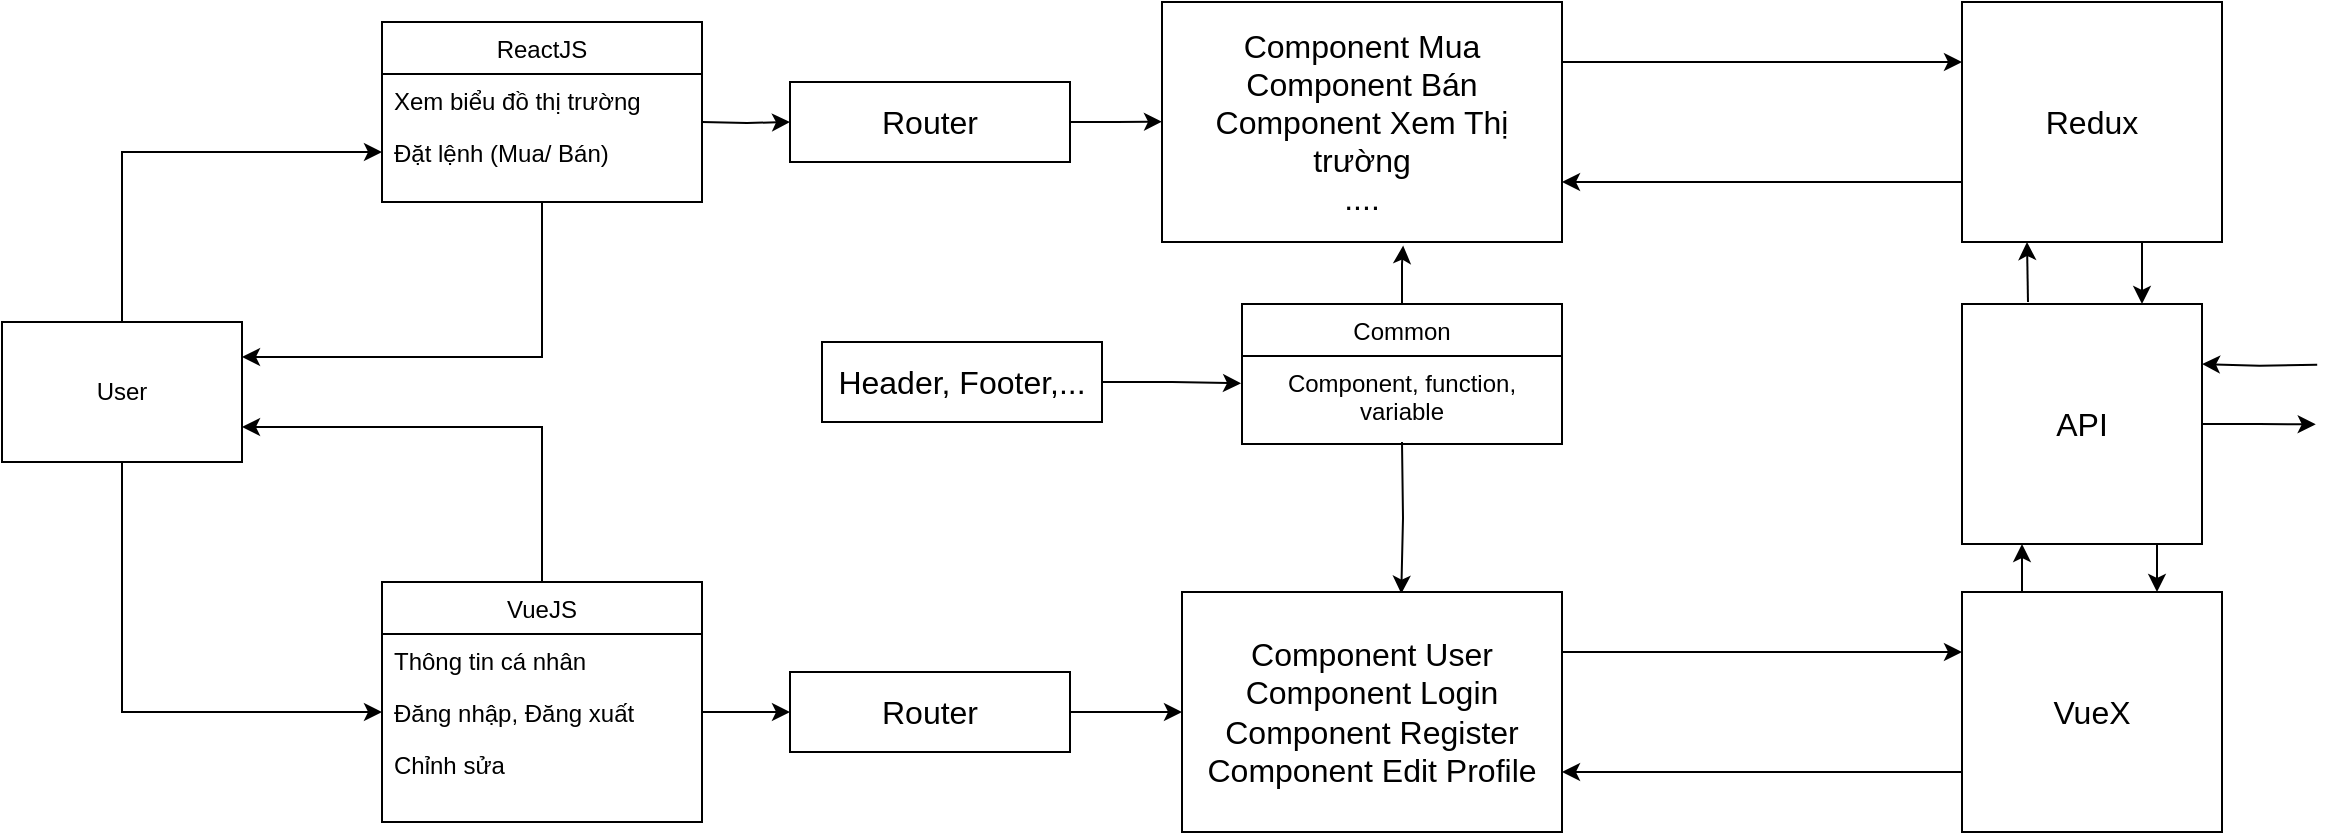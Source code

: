 <mxfile version="15.8.7" type="github">
  <diagram id="C5RBs43oDa-KdzZeNtuy" name="Page-1">
    <mxGraphModel dx="1221" dy="672" grid="1" gridSize="10" guides="1" tooltips="1" connect="1" arrows="1" fold="1" page="1" pageScale="1" pageWidth="827" pageHeight="1169" math="0" shadow="0">
      <root>
        <mxCell id="WIyWlLk6GJQsqaUBKTNV-0" />
        <mxCell id="WIyWlLk6GJQsqaUBKTNV-1" parent="WIyWlLk6GJQsqaUBKTNV-0" />
        <mxCell id="L9G7UZA-Zq7kuef2tqRc-51" style="edgeStyle=orthogonalEdgeStyle;rounded=0;orthogonalLoop=1;jettySize=auto;html=1;entryX=1;entryY=0.25;entryDx=0;entryDy=0;fontSize=16;exitX=0.5;exitY=1;exitDx=0;exitDy=0;" edge="1" parent="WIyWlLk6GJQsqaUBKTNV-1" source="zkfFHV4jXpPFQw0GAbJ--6" target="L9G7UZA-Zq7kuef2tqRc-0">
          <mxGeometry relative="1" as="geometry" />
        </mxCell>
        <mxCell id="zkfFHV4jXpPFQw0GAbJ--6" value="ReactJS" style="swimlane;fontStyle=0;align=center;verticalAlign=top;childLayout=stackLayout;horizontal=1;startSize=26;horizontalStack=0;resizeParent=1;resizeLast=0;collapsible=1;marginBottom=0;rounded=0;shadow=0;strokeWidth=1;" parent="WIyWlLk6GJQsqaUBKTNV-1" vertex="1">
          <mxGeometry x="210" y="60" width="160" height="90" as="geometry">
            <mxRectangle x="130" y="380" width="160" height="26" as="alternateBounds" />
          </mxGeometry>
        </mxCell>
        <mxCell id="zkfFHV4jXpPFQw0GAbJ--7" value="Xem biểu đồ thị trường" style="text;align=left;verticalAlign=top;spacingLeft=4;spacingRight=4;overflow=hidden;rotatable=0;points=[[0,0.5],[1,0.5]];portConstraint=eastwest;" parent="zkfFHV4jXpPFQw0GAbJ--6" vertex="1">
          <mxGeometry y="26" width="160" height="26" as="geometry" />
        </mxCell>
        <mxCell id="zkfFHV4jXpPFQw0GAbJ--8" value="Đặt lệnh (Mua/ Bán)" style="text;align=left;verticalAlign=top;spacingLeft=4;spacingRight=4;overflow=hidden;rotatable=0;points=[[0,0.5],[1,0.5]];portConstraint=eastwest;rounded=0;shadow=0;html=0;" parent="zkfFHV4jXpPFQw0GAbJ--6" vertex="1">
          <mxGeometry y="52" width="160" height="26" as="geometry" />
        </mxCell>
        <mxCell id="L9G7UZA-Zq7kuef2tqRc-11" value="" style="edgeStyle=orthogonalEdgeStyle;rounded=0;orthogonalLoop=1;jettySize=auto;html=1;fontSize=16;entryX=0.577;entryY=0.007;entryDx=0;entryDy=0;entryPerimeter=0;" edge="1" parent="WIyWlLk6GJQsqaUBKTNV-1" target="L9G7UZA-Zq7kuef2tqRc-36">
          <mxGeometry relative="1" as="geometry">
            <mxPoint x="720" y="270" as="sourcePoint" />
          </mxGeometry>
        </mxCell>
        <mxCell id="L9G7UZA-Zq7kuef2tqRc-47" style="edgeStyle=orthogonalEdgeStyle;rounded=0;orthogonalLoop=1;jettySize=auto;html=1;entryX=0.603;entryY=1.015;entryDx=0;entryDy=0;entryPerimeter=0;fontSize=16;" edge="1" parent="WIyWlLk6GJQsqaUBKTNV-1" source="zkfFHV4jXpPFQw0GAbJ--13" target="L9G7UZA-Zq7kuef2tqRc-24">
          <mxGeometry relative="1" as="geometry" />
        </mxCell>
        <mxCell id="zkfFHV4jXpPFQw0GAbJ--13" value="Common&#xa;" style="swimlane;fontStyle=0;align=center;verticalAlign=top;childLayout=stackLayout;horizontal=1;startSize=26;horizontalStack=0;resizeParent=1;resizeLast=0;collapsible=1;marginBottom=0;rounded=0;shadow=0;strokeWidth=1;" parent="WIyWlLk6GJQsqaUBKTNV-1" vertex="1">
          <mxGeometry x="640" y="201" width="160" height="70" as="geometry">
            <mxRectangle x="340" y="380" width="170" height="26" as="alternateBounds" />
          </mxGeometry>
        </mxCell>
        <mxCell id="zkfFHV4jXpPFQw0GAbJ--14" value="Component, function,&#xa;variable&#xa;" style="text;align=center;verticalAlign=top;spacingLeft=4;spacingRight=4;overflow=hidden;rotatable=0;points=[[0,0.5],[1,0.5]];portConstraint=eastwest;" parent="zkfFHV4jXpPFQw0GAbJ--13" vertex="1">
          <mxGeometry y="26" width="160" height="44" as="geometry" />
        </mxCell>
        <mxCell id="L9G7UZA-Zq7kuef2tqRc-48" style="edgeStyle=orthogonalEdgeStyle;rounded=0;orthogonalLoop=1;jettySize=auto;html=1;entryX=0;entryY=0.5;entryDx=0;entryDy=0;fontSize=16;" edge="1" parent="WIyWlLk6GJQsqaUBKTNV-1" source="L9G7UZA-Zq7kuef2tqRc-0" target="L9G7UZA-Zq7kuef2tqRc-10">
          <mxGeometry relative="1" as="geometry" />
        </mxCell>
        <mxCell id="L9G7UZA-Zq7kuef2tqRc-50" style="edgeStyle=orthogonalEdgeStyle;rounded=0;orthogonalLoop=1;jettySize=auto;html=1;entryX=0;entryY=0.5;entryDx=0;entryDy=0;fontSize=16;" edge="1" parent="WIyWlLk6GJQsqaUBKTNV-1" source="L9G7UZA-Zq7kuef2tqRc-0" target="zkfFHV4jXpPFQw0GAbJ--8">
          <mxGeometry relative="1" as="geometry" />
        </mxCell>
        <mxCell id="L9G7UZA-Zq7kuef2tqRc-0" value="User" style="rounded=0;whiteSpace=wrap;html=1;" vertex="1" parent="WIyWlLk6GJQsqaUBKTNV-1">
          <mxGeometry x="20" y="210" width="120" height="70" as="geometry" />
        </mxCell>
        <mxCell id="L9G7UZA-Zq7kuef2tqRc-52" style="edgeStyle=orthogonalEdgeStyle;rounded=0;orthogonalLoop=1;jettySize=auto;html=1;entryX=1;entryY=0.75;entryDx=0;entryDy=0;fontSize=16;exitX=0.5;exitY=0;exitDx=0;exitDy=0;" edge="1" parent="WIyWlLk6GJQsqaUBKTNV-1" source="L9G7UZA-Zq7kuef2tqRc-8" target="L9G7UZA-Zq7kuef2tqRc-0">
          <mxGeometry relative="1" as="geometry" />
        </mxCell>
        <mxCell id="L9G7UZA-Zq7kuef2tqRc-8" value="VueJS" style="swimlane;fontStyle=0;align=center;verticalAlign=top;childLayout=stackLayout;horizontal=1;startSize=26;horizontalStack=0;resizeParent=1;resizeLast=0;collapsible=1;marginBottom=0;rounded=0;shadow=0;strokeWidth=1;" vertex="1" parent="WIyWlLk6GJQsqaUBKTNV-1">
          <mxGeometry x="210" y="340" width="160" height="120" as="geometry">
            <mxRectangle x="130" y="380" width="160" height="26" as="alternateBounds" />
          </mxGeometry>
        </mxCell>
        <mxCell id="L9G7UZA-Zq7kuef2tqRc-9" value="Thông tin cá nhân" style="text;align=left;verticalAlign=top;spacingLeft=4;spacingRight=4;overflow=hidden;rotatable=0;points=[[0,0.5],[1,0.5]];portConstraint=eastwest;" vertex="1" parent="L9G7UZA-Zq7kuef2tqRc-8">
          <mxGeometry y="26" width="160" height="26" as="geometry" />
        </mxCell>
        <mxCell id="L9G7UZA-Zq7kuef2tqRc-10" value="Đăng nhập, Đăng xuất&#xa;" style="text;align=left;verticalAlign=top;spacingLeft=4;spacingRight=4;overflow=hidden;rotatable=0;points=[[0,0.5],[1,0.5]];portConstraint=eastwest;rounded=0;shadow=0;html=0;" vertex="1" parent="L9G7UZA-Zq7kuef2tqRc-8">
          <mxGeometry y="52" width="160" height="26" as="geometry" />
        </mxCell>
        <mxCell id="L9G7UZA-Zq7kuef2tqRc-12" value="Chỉnh sửa" style="text;align=left;verticalAlign=top;spacingLeft=4;spacingRight=4;overflow=hidden;rotatable=0;points=[[0,0.5],[1,0.5]];portConstraint=eastwest;rounded=0;shadow=0;html=0;" vertex="1" parent="L9G7UZA-Zq7kuef2tqRc-8">
          <mxGeometry y="78" width="160" height="26" as="geometry" />
        </mxCell>
        <mxCell id="L9G7UZA-Zq7kuef2tqRc-46" style="edgeStyle=orthogonalEdgeStyle;rounded=0;orthogonalLoop=1;jettySize=auto;html=1;entryX=-0.003;entryY=0.31;entryDx=0;entryDy=0;fontSize=16;entryPerimeter=0;" edge="1" parent="WIyWlLk6GJQsqaUBKTNV-1" source="L9G7UZA-Zq7kuef2tqRc-15" target="zkfFHV4jXpPFQw0GAbJ--14">
          <mxGeometry relative="1" as="geometry" />
        </mxCell>
        <mxCell id="L9G7UZA-Zq7kuef2tqRc-15" value="Header, Footer,...&lt;br&gt;" style="rounded=0;whiteSpace=wrap;html=1;fontSize=16;" vertex="1" parent="WIyWlLk6GJQsqaUBKTNV-1">
          <mxGeometry x="430" y="220" width="140" height="40" as="geometry" />
        </mxCell>
        <mxCell id="L9G7UZA-Zq7kuef2tqRc-23" style="edgeStyle=orthogonalEdgeStyle;rounded=0;orthogonalLoop=1;jettySize=auto;html=1;exitX=1;exitY=0.5;exitDx=0;exitDy=0;fontSize=16;" edge="1" parent="WIyWlLk6GJQsqaUBKTNV-1" source="L9G7UZA-Zq7kuef2tqRc-18">
          <mxGeometry relative="1" as="geometry">
            <mxPoint x="600" y="109.833" as="targetPoint" />
          </mxGeometry>
        </mxCell>
        <mxCell id="L9G7UZA-Zq7kuef2tqRc-18" value="Router" style="rounded=0;whiteSpace=wrap;html=1;fontSize=16;" vertex="1" parent="WIyWlLk6GJQsqaUBKTNV-1">
          <mxGeometry x="414" y="90" width="140" height="40" as="geometry" />
        </mxCell>
        <mxCell id="L9G7UZA-Zq7kuef2tqRc-21" style="edgeStyle=orthogonalEdgeStyle;rounded=0;orthogonalLoop=1;jettySize=auto;html=1;entryX=0;entryY=0.5;entryDx=0;entryDy=0;fontSize=16;" edge="1" parent="WIyWlLk6GJQsqaUBKTNV-1" target="L9G7UZA-Zq7kuef2tqRc-18">
          <mxGeometry relative="1" as="geometry">
            <mxPoint x="370" y="110" as="sourcePoint" />
          </mxGeometry>
        </mxCell>
        <mxCell id="L9G7UZA-Zq7kuef2tqRc-40" style="edgeStyle=orthogonalEdgeStyle;rounded=0;orthogonalLoop=1;jettySize=auto;html=1;entryX=0;entryY=0.5;entryDx=0;entryDy=0;fontSize=16;" edge="1" parent="WIyWlLk6GJQsqaUBKTNV-1" source="L9G7UZA-Zq7kuef2tqRc-22" target="L9G7UZA-Zq7kuef2tqRc-36">
          <mxGeometry relative="1" as="geometry" />
        </mxCell>
        <mxCell id="L9G7UZA-Zq7kuef2tqRc-22" value="Router" style="rounded=0;whiteSpace=wrap;html=1;fontSize=16;" vertex="1" parent="WIyWlLk6GJQsqaUBKTNV-1">
          <mxGeometry x="414" y="385" width="140" height="40" as="geometry" />
        </mxCell>
        <mxCell id="L9G7UZA-Zq7kuef2tqRc-26" value="" style="edgeStyle=orthogonalEdgeStyle;rounded=0;orthogonalLoop=1;jettySize=auto;html=1;fontSize=16;exitX=1;exitY=0.25;exitDx=0;exitDy=0;entryX=0;entryY=0.25;entryDx=0;entryDy=0;" edge="1" parent="WIyWlLk6GJQsqaUBKTNV-1" source="L9G7UZA-Zq7kuef2tqRc-24" target="L9G7UZA-Zq7kuef2tqRc-25">
          <mxGeometry relative="1" as="geometry" />
        </mxCell>
        <mxCell id="L9G7UZA-Zq7kuef2tqRc-24" value="Component Mua&lt;br&gt;Component Bán&lt;br&gt;Component Xem Thị trường&lt;br&gt;....&lt;br&gt;" style="rounded=0;whiteSpace=wrap;html=1;fontSize=16;" vertex="1" parent="WIyWlLk6GJQsqaUBKTNV-1">
          <mxGeometry x="600" y="50" width="200" height="120" as="geometry" />
        </mxCell>
        <mxCell id="L9G7UZA-Zq7kuef2tqRc-29" style="edgeStyle=orthogonalEdgeStyle;rounded=0;orthogonalLoop=1;jettySize=auto;html=1;entryX=1;entryY=0.75;entryDx=0;entryDy=0;fontSize=16;exitX=0;exitY=0.75;exitDx=0;exitDy=0;" edge="1" parent="WIyWlLk6GJQsqaUBKTNV-1" source="L9G7UZA-Zq7kuef2tqRc-25" target="L9G7UZA-Zq7kuef2tqRc-24">
          <mxGeometry relative="1" as="geometry" />
        </mxCell>
        <mxCell id="L9G7UZA-Zq7kuef2tqRc-44" style="edgeStyle=orthogonalEdgeStyle;rounded=0;orthogonalLoop=1;jettySize=auto;html=1;entryX=0.75;entryY=0;entryDx=0;entryDy=0;fontSize=16;exitX=0.75;exitY=1;exitDx=0;exitDy=0;" edge="1" parent="WIyWlLk6GJQsqaUBKTNV-1" source="L9G7UZA-Zq7kuef2tqRc-25" target="L9G7UZA-Zq7kuef2tqRc-32">
          <mxGeometry relative="1" as="geometry" />
        </mxCell>
        <mxCell id="L9G7UZA-Zq7kuef2tqRc-25" value="Redux" style="rounded=0;whiteSpace=wrap;html=1;fontSize=16;" vertex="1" parent="WIyWlLk6GJQsqaUBKTNV-1">
          <mxGeometry x="1000" y="50" width="130" height="120" as="geometry" />
        </mxCell>
        <mxCell id="L9G7UZA-Zq7kuef2tqRc-43" style="edgeStyle=orthogonalEdgeStyle;rounded=0;orthogonalLoop=1;jettySize=auto;html=1;entryX=0.75;entryY=0;entryDx=0;entryDy=0;fontSize=16;exitX=0.75;exitY=1;exitDx=0;exitDy=0;" edge="1" parent="WIyWlLk6GJQsqaUBKTNV-1" source="L9G7UZA-Zq7kuef2tqRc-32" target="L9G7UZA-Zq7kuef2tqRc-38">
          <mxGeometry relative="1" as="geometry" />
        </mxCell>
        <mxCell id="L9G7UZA-Zq7kuef2tqRc-45" style="edgeStyle=orthogonalEdgeStyle;rounded=0;orthogonalLoop=1;jettySize=auto;html=1;entryX=0.25;entryY=1;entryDx=0;entryDy=0;fontSize=16;" edge="1" parent="WIyWlLk6GJQsqaUBKTNV-1" target="L9G7UZA-Zq7kuef2tqRc-25">
          <mxGeometry relative="1" as="geometry">
            <mxPoint x="1033" y="200" as="sourcePoint" />
          </mxGeometry>
        </mxCell>
        <mxCell id="L9G7UZA-Zq7kuef2tqRc-57" style="edgeStyle=orthogonalEdgeStyle;rounded=0;orthogonalLoop=1;jettySize=auto;html=1;entryX=-0.026;entryY=0.686;entryDx=0;entryDy=0;entryPerimeter=0;fontSize=16;" edge="1" parent="WIyWlLk6GJQsqaUBKTNV-1" source="L9G7UZA-Zq7kuef2tqRc-32">
          <mxGeometry relative="1" as="geometry">
            <mxPoint x="1176.88" y="261.16" as="targetPoint" />
          </mxGeometry>
        </mxCell>
        <mxCell id="L9G7UZA-Zq7kuef2tqRc-32" value="API" style="whiteSpace=wrap;html=1;aspect=fixed;fontSize=16;" vertex="1" parent="WIyWlLk6GJQsqaUBKTNV-1">
          <mxGeometry x="1000" y="201" width="120" height="120" as="geometry" />
        </mxCell>
        <mxCell id="L9G7UZA-Zq7kuef2tqRc-35" value="" style="edgeStyle=orthogonalEdgeStyle;rounded=0;orthogonalLoop=1;jettySize=auto;html=1;fontSize=16;exitX=1;exitY=0.25;exitDx=0;exitDy=0;entryX=0;entryY=0.25;entryDx=0;entryDy=0;" edge="1" parent="WIyWlLk6GJQsqaUBKTNV-1" source="L9G7UZA-Zq7kuef2tqRc-36" target="L9G7UZA-Zq7kuef2tqRc-38">
          <mxGeometry relative="1" as="geometry" />
        </mxCell>
        <mxCell id="L9G7UZA-Zq7kuef2tqRc-36" value="Component User&lt;br&gt;Component Login&lt;br&gt;Component Register&lt;br&gt;Component Edit Profile" style="rounded=0;whiteSpace=wrap;html=1;fontSize=16;" vertex="1" parent="WIyWlLk6GJQsqaUBKTNV-1">
          <mxGeometry x="610" y="345" width="190" height="120" as="geometry" />
        </mxCell>
        <mxCell id="L9G7UZA-Zq7kuef2tqRc-37" style="edgeStyle=orthogonalEdgeStyle;rounded=0;orthogonalLoop=1;jettySize=auto;html=1;entryX=1;entryY=0.75;entryDx=0;entryDy=0;fontSize=16;exitX=0;exitY=0.75;exitDx=0;exitDy=0;" edge="1" parent="WIyWlLk6GJQsqaUBKTNV-1" source="L9G7UZA-Zq7kuef2tqRc-38" target="L9G7UZA-Zq7kuef2tqRc-36">
          <mxGeometry relative="1" as="geometry" />
        </mxCell>
        <mxCell id="L9G7UZA-Zq7kuef2tqRc-41" style="edgeStyle=orthogonalEdgeStyle;rounded=0;orthogonalLoop=1;jettySize=auto;html=1;entryX=0.25;entryY=1;entryDx=0;entryDy=0;fontSize=16;exitX=0.25;exitY=0;exitDx=0;exitDy=0;" edge="1" parent="WIyWlLk6GJQsqaUBKTNV-1" source="L9G7UZA-Zq7kuef2tqRc-38" target="L9G7UZA-Zq7kuef2tqRc-32">
          <mxGeometry relative="1" as="geometry" />
        </mxCell>
        <mxCell id="L9G7UZA-Zq7kuef2tqRc-38" value="VueX" style="rounded=0;whiteSpace=wrap;html=1;fontSize=16;" vertex="1" parent="WIyWlLk6GJQsqaUBKTNV-1">
          <mxGeometry x="1000" y="345" width="130" height="120" as="geometry" />
        </mxCell>
        <mxCell id="L9G7UZA-Zq7kuef2tqRc-39" style="edgeStyle=orthogonalEdgeStyle;rounded=0;orthogonalLoop=1;jettySize=auto;html=1;entryX=0;entryY=0.5;entryDx=0;entryDy=0;fontSize=16;" edge="1" parent="WIyWlLk6GJQsqaUBKTNV-1" source="L9G7UZA-Zq7kuef2tqRc-10" target="L9G7UZA-Zq7kuef2tqRc-22">
          <mxGeometry relative="1" as="geometry" />
        </mxCell>
        <mxCell id="L9G7UZA-Zq7kuef2tqRc-56" style="edgeStyle=orthogonalEdgeStyle;rounded=0;orthogonalLoop=1;jettySize=auto;html=1;entryX=1;entryY=0.25;entryDx=0;entryDy=0;fontSize=16;exitX=-0.02;exitY=0.19;exitDx=0;exitDy=0;exitPerimeter=0;" edge="1" parent="WIyWlLk6GJQsqaUBKTNV-1" target="L9G7UZA-Zq7kuef2tqRc-32">
          <mxGeometry relative="1" as="geometry">
            <mxPoint x="1177.6" y="231.4" as="sourcePoint" />
          </mxGeometry>
        </mxCell>
      </root>
    </mxGraphModel>
  </diagram>
</mxfile>
